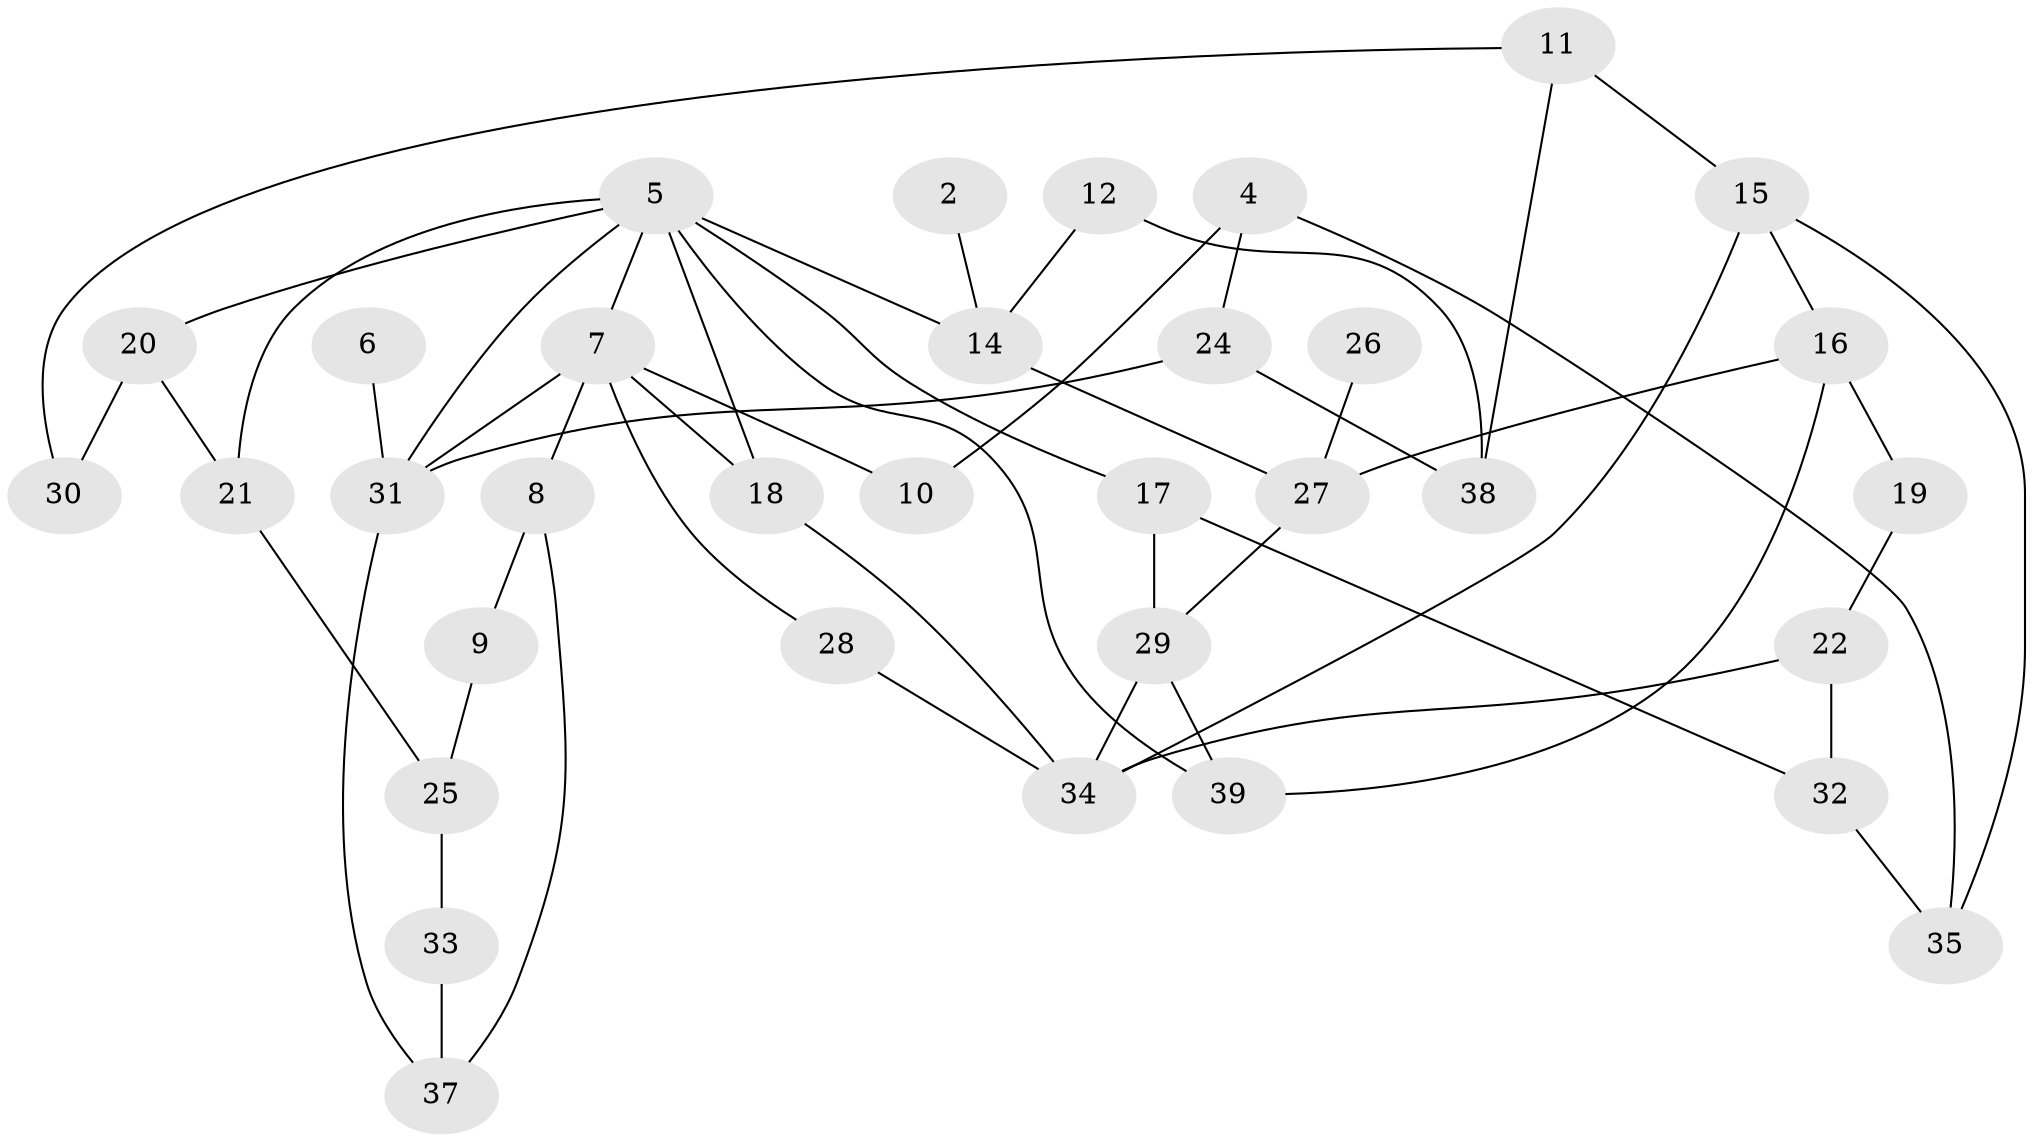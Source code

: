 // original degree distribution, {1: 0.2948717948717949, 0: 0.05128205128205128, 4: 0.14102564102564102, 5: 0.0641025641025641, 6: 0.038461538461538464, 2: 0.23076923076923078, 3: 0.1794871794871795}
// Generated by graph-tools (version 1.1) at 2025/00/03/09/25 03:00:45]
// undirected, 34 vertices, 53 edges
graph export_dot {
graph [start="1"]
  node [color=gray90,style=filled];
  2;
  4;
  5;
  6;
  7;
  8;
  9;
  10;
  11;
  12;
  14;
  15;
  16;
  17;
  18;
  19;
  20;
  21;
  22;
  24;
  25;
  26;
  27;
  28;
  29;
  30;
  31;
  32;
  33;
  34;
  35;
  37;
  38;
  39;
  2 -- 14 [weight=1.0];
  4 -- 10 [weight=1.0];
  4 -- 24 [weight=1.0];
  4 -- 35 [weight=1.0];
  5 -- 7 [weight=1.0];
  5 -- 14 [weight=1.0];
  5 -- 17 [weight=1.0];
  5 -- 18 [weight=1.0];
  5 -- 20 [weight=1.0];
  5 -- 21 [weight=1.0];
  5 -- 31 [weight=1.0];
  5 -- 39 [weight=1.0];
  6 -- 31 [weight=1.0];
  7 -- 8 [weight=1.0];
  7 -- 10 [weight=1.0];
  7 -- 18 [weight=1.0];
  7 -- 28 [weight=1.0];
  7 -- 31 [weight=1.0];
  8 -- 9 [weight=1.0];
  8 -- 37 [weight=1.0];
  9 -- 25 [weight=1.0];
  11 -- 15 [weight=1.0];
  11 -- 30 [weight=1.0];
  11 -- 38 [weight=1.0];
  12 -- 14 [weight=1.0];
  12 -- 38 [weight=1.0];
  14 -- 27 [weight=1.0];
  15 -- 16 [weight=1.0];
  15 -- 34 [weight=1.0];
  15 -- 35 [weight=1.0];
  16 -- 19 [weight=1.0];
  16 -- 27 [weight=1.0];
  16 -- 39 [weight=1.0];
  17 -- 29 [weight=1.0];
  17 -- 32 [weight=1.0];
  18 -- 34 [weight=1.0];
  19 -- 22 [weight=1.0];
  20 -- 21 [weight=1.0];
  20 -- 30 [weight=1.0];
  21 -- 25 [weight=1.0];
  22 -- 32 [weight=1.0];
  22 -- 34 [weight=1.0];
  24 -- 31 [weight=1.0];
  24 -- 38 [weight=1.0];
  25 -- 33 [weight=1.0];
  26 -- 27 [weight=1.0];
  27 -- 29 [weight=1.0];
  28 -- 34 [weight=2.0];
  29 -- 34 [weight=2.0];
  29 -- 39 [weight=1.0];
  31 -- 37 [weight=1.0];
  32 -- 35 [weight=1.0];
  33 -- 37 [weight=1.0];
}
